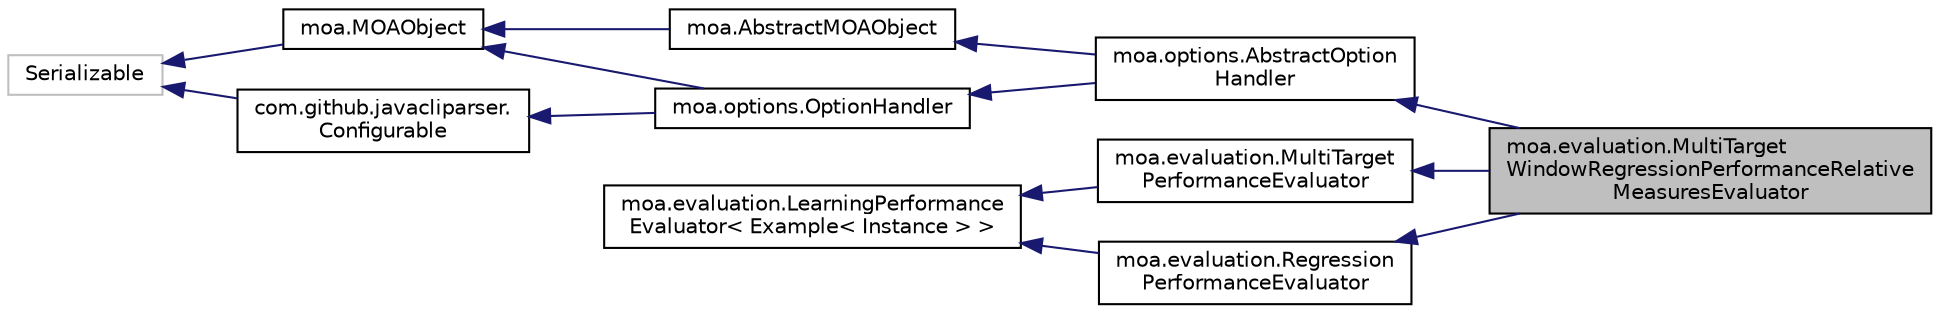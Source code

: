 digraph "moa.evaluation.MultiTargetWindowRegressionPerformanceRelativeMeasuresEvaluator"
{
 // LATEX_PDF_SIZE
  edge [fontname="Helvetica",fontsize="10",labelfontname="Helvetica",labelfontsize="10"];
  node [fontname="Helvetica",fontsize="10",shape=record];
  rankdir="LR";
  Node1 [label="moa.evaluation.MultiTarget\lWindowRegressionPerformanceRelative\lMeasuresEvaluator",height=0.2,width=0.4,color="black", fillcolor="grey75", style="filled", fontcolor="black",tooltip=" "];
  Node2 -> Node1 [dir="back",color="midnightblue",fontsize="10",style="solid"];
  Node2 [label="moa.options.AbstractOption\lHandler",height=0.2,width=0.4,color="black", fillcolor="white", style="filled",URL="$classmoa_1_1options_1_1_abstract_option_handler.html",tooltip=" "];
  Node3 -> Node2 [dir="back",color="midnightblue",fontsize="10",style="solid"];
  Node3 [label="moa.AbstractMOAObject",height=0.2,width=0.4,color="black", fillcolor="white", style="filled",URL="$classmoa_1_1_abstract_m_o_a_object.html",tooltip=" "];
  Node4 -> Node3 [dir="back",color="midnightblue",fontsize="10",style="solid"];
  Node4 [label="moa.MOAObject",height=0.2,width=0.4,color="black", fillcolor="white", style="filled",URL="$interfacemoa_1_1_m_o_a_object.html",tooltip=" "];
  Node5 -> Node4 [dir="back",color="midnightblue",fontsize="10",style="solid"];
  Node5 [label="Serializable",height=0.2,width=0.4,color="grey75", fillcolor="white", style="filled",tooltip=" "];
  Node6 -> Node2 [dir="back",color="midnightblue",fontsize="10",style="solid"];
  Node6 [label="moa.options.OptionHandler",height=0.2,width=0.4,color="black", fillcolor="white", style="filled",URL="$interfacemoa_1_1options_1_1_option_handler.html",tooltip=" "];
  Node4 -> Node6 [dir="back",color="midnightblue",fontsize="10",style="solid"];
  Node7 -> Node6 [dir="back",color="midnightblue",fontsize="10",style="solid"];
  Node7 [label="com.github.javacliparser.\lConfigurable",height=0.2,width=0.4,color="black", fillcolor="white", style="filled",URL="$interfacecom_1_1github_1_1javacliparser_1_1_configurable.html",tooltip=" "];
  Node5 -> Node7 [dir="back",color="midnightblue",fontsize="10",style="solid"];
  Node8 -> Node1 [dir="back",color="midnightblue",fontsize="10",style="solid"];
  Node8 [label="moa.evaluation.MultiTarget\lPerformanceEvaluator",height=0.2,width=0.4,color="black", fillcolor="white", style="filled",URL="$interfacemoa_1_1evaluation_1_1_multi_target_performance_evaluator.html",tooltip=" "];
  Node9 -> Node8 [dir="back",color="midnightblue",fontsize="10",style="solid"];
  Node9 [label="moa.evaluation.LearningPerformance\lEvaluator\< Example\< Instance \> \>",height=0.2,width=0.4,color="black", fillcolor="white", style="filled",URL="$interfacemoa_1_1evaluation_1_1_learning_performance_evaluator.html",tooltip=" "];
  Node10 -> Node1 [dir="back",color="midnightblue",fontsize="10",style="solid"];
  Node10 [label="moa.evaluation.Regression\lPerformanceEvaluator",height=0.2,width=0.4,color="black", fillcolor="white", style="filled",URL="$interfacemoa_1_1evaluation_1_1_regression_performance_evaluator.html",tooltip=" "];
  Node9 -> Node10 [dir="back",color="midnightblue",fontsize="10",style="solid"];
}
